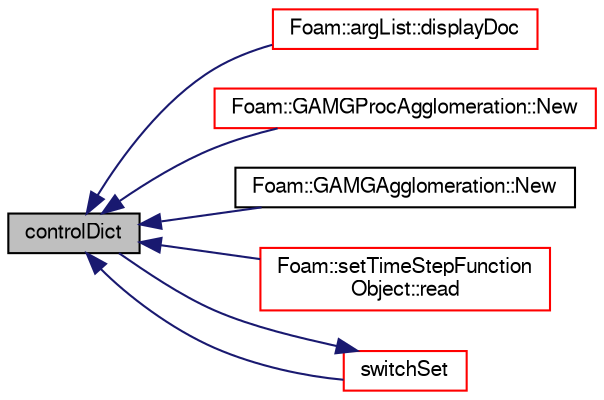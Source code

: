 digraph "controlDict"
{
  bgcolor="transparent";
  edge [fontname="FreeSans",fontsize="10",labelfontname="FreeSans",labelfontsize="10"];
  node [fontname="FreeSans",fontsize="10",shape=record];
  rankdir="LR";
  Node67 [label="controlDict",height=0.2,width=0.4,color="black", fillcolor="grey75", style="filled", fontcolor="black"];
  Node67 -> Node68 [dir="back",color="midnightblue",fontsize="10",style="solid",fontname="FreeSans"];
  Node68 [label="Foam::argList::displayDoc",height=0.2,width=0.4,color="red",URL="$a26662.html#a9b27b732ab8af61a9511f20b6d3c5abc",tooltip="Display documentation in browser. "];
  Node67 -> Node73 [dir="back",color="midnightblue",fontsize="10",style="solid",fontname="FreeSans"];
  Node73 [label="Foam::GAMGProcAgglomeration::New",height=0.2,width=0.4,color="red",URL="$a26982.html#a49d2797884f482496610d8dd539c17d0",tooltip="Return the selected agglomerator. "];
  Node67 -> Node75 [dir="back",color="midnightblue",fontsize="10",style="solid",fontname="FreeSans"];
  Node75 [label="Foam::GAMGAgglomeration::New",height=0.2,width=0.4,color="black",URL="$a26970.html#ae1d3afdaf94f87d53b935248e05f0782",tooltip="Return the selected geometric agglomerator. "];
  Node67 -> Node76 [dir="back",color="midnightblue",fontsize="10",style="solid",fontname="FreeSans"];
  Node76 [label="Foam::setTimeStepFunction\lObject::read",height=0.2,width=0.4,color="red",URL="$a28914.html#afac0600fef97b05534a595ce00b272ed",tooltip="Read and set the function object if its data have changed. "];
  Node67 -> Node78 [dir="back",color="midnightblue",fontsize="10",style="solid",fontname="FreeSans"];
  Node78 [label="switchSet",height=0.2,width=0.4,color="red",URL="$a21163.html#a02428a7a9aa138cfe5550361a4f1de83",tooltip="Internal function to lookup a sub-dictionary from controlDict. "];
  Node78 -> Node67 [dir="back",color="midnightblue",fontsize="10",style="solid",fontname="FreeSans"];
}

